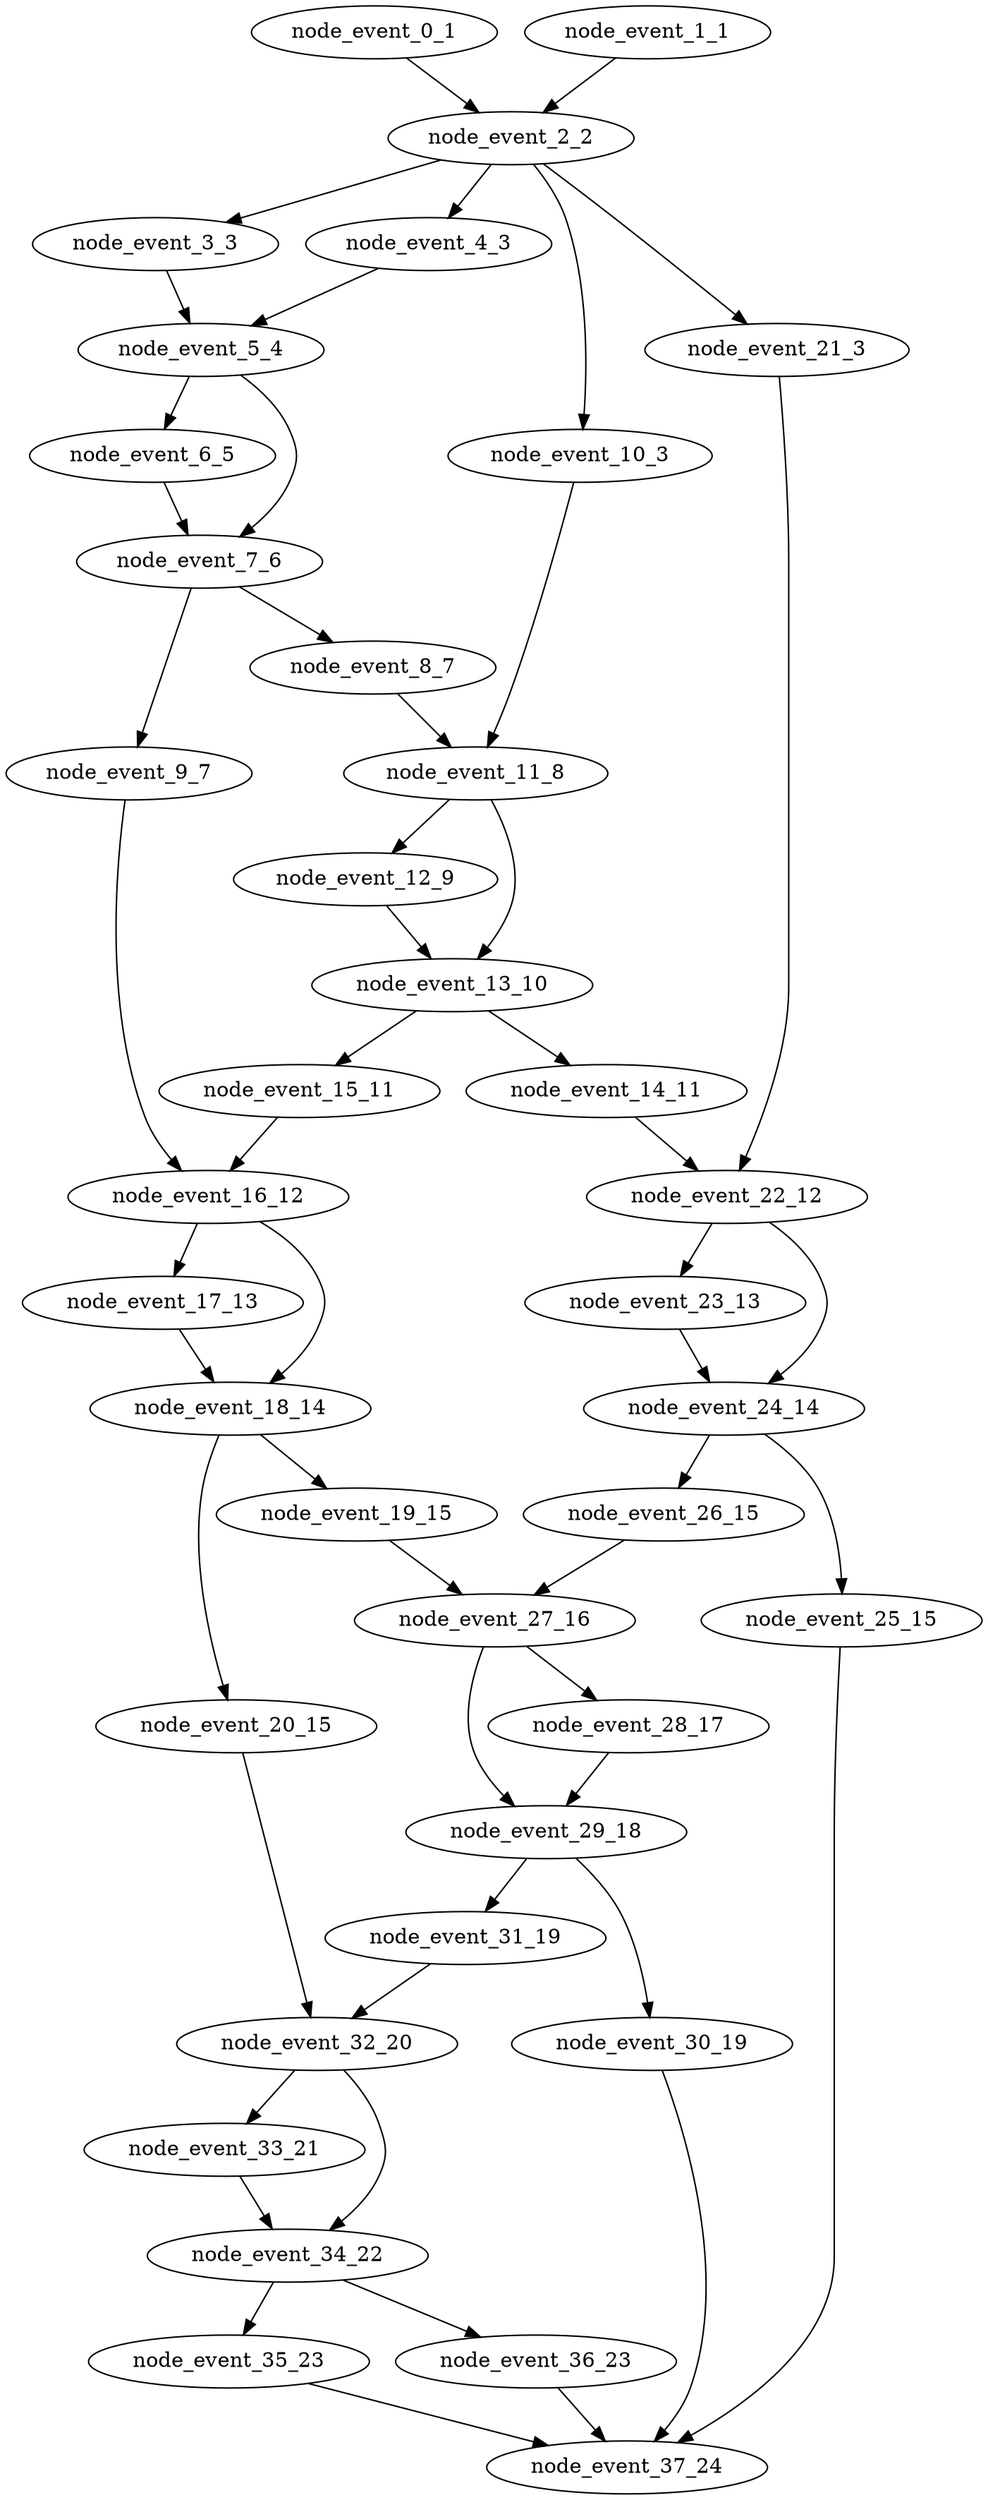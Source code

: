 digraph {
    node_event_0_1 [EventIndex="0" EventType="DotQasm.Scheduling.GateEvent" Depth="1" Dependencies="0" Latency="00:00:00.0010000" Priority="0.03600000000000002"];
    node_event_1_1 [EventIndex="1" EventType="DotQasm.Scheduling.GateEvent" Depth="1" Dependencies="0" Latency="00:00:00.0010000" Priority="0.03600000000000002"];
    node_event_2_2 [EventIndex="2" EventType="DotQasm.Scheduling.BarrierEvent" Depth="2" Dependencies="2" Latency="00:00:00.0010000" Priority="0.03500000000000002"];
    node_event_3_3 [EventIndex="3" EventType="DotQasm.Scheduling.GateEvent" Depth="3" Dependencies="3" Latency="00:00:00.0010000" Priority="0.034000000000000016"];
    node_event_4_3 [EventIndex="4" EventType="DotQasm.Scheduling.GateEvent" Depth="3" Dependencies="3" Latency="00:00:00.0010000" Priority="0.034000000000000016"];
    node_event_5_4 [EventIndex="5" EventType="DotQasm.Scheduling.ControlledGateEvent" Depth="4" Dependencies="8" Latency="00:00:00.0020000" Priority="0.033000000000000015"];
    node_event_6_5 [EventIndex="6" EventType="DotQasm.Scheduling.GateEvent" Depth="5" Dependencies="9" Latency="00:00:00.0010000" Priority="0.031000000000000014"];
    node_event_7_6 [EventIndex="7" EventType="DotQasm.Scheduling.ControlledGateEvent" Depth="6" Dependencies="19" Latency="00:00:00.0020000" Priority="0.030000000000000013"];
    node_event_8_7 [EventIndex="8" EventType="DotQasm.Scheduling.GateEvent" Depth="7" Dependencies="20" Latency="00:00:00.0010000" Priority="0.02800000000000001"];
    node_event_9_7 [EventIndex="9" EventType="DotQasm.Scheduling.GateEvent" Depth="7" Dependencies="20" Latency="00:00:00.0010000" Priority="0.022000000000000006"];
    node_event_10_3 [EventIndex="10" EventType="DotQasm.Scheduling.GateEvent" Depth="3" Dependencies="3" Latency="00:00:00.0010000" Priority="0.02800000000000001"];
    node_event_11_8 [EventIndex="11" EventType="DotQasm.Scheduling.ControlledGateEvent" Depth="8" Dependencies="25" Latency="00:00:00.0020000" Priority="0.02700000000000001"];
    node_event_12_9 [EventIndex="12" EventType="DotQasm.Scheduling.GateEvent" Depth="9" Dependencies="26" Latency="00:00:00.0010000" Priority="0.02500000000000001"];
    node_event_13_10 [EventIndex="13" EventType="DotQasm.Scheduling.ControlledGateEvent" Depth="10" Dependencies="53" Latency="00:00:00.0020000" Priority="0.024000000000000007"];
    node_event_14_11 [EventIndex="14" EventType="DotQasm.Scheduling.GateEvent" Depth="11" Dependencies="54" Latency="00:00:00.0010000" Priority="0.022000000000000006"];
    node_event_15_11 [EventIndex="15" EventType="DotQasm.Scheduling.GateEvent" Depth="11" Dependencies="54" Latency="00:00:00.0010000" Priority="0.022000000000000006"];
    node_event_16_12 [EventIndex="16" EventType="DotQasm.Scheduling.ControlledGateEvent" Depth="12" Dependencies="76" Latency="00:00:00.0020000" Priority="0.021000000000000005"];
    node_event_17_13 [EventIndex="17" EventType="DotQasm.Scheduling.GateEvent" Depth="13" Dependencies="77" Latency="00:00:00.0010000" Priority="0.019000000000000003"];
    node_event_18_14 [EventIndex="18" EventType="DotQasm.Scheduling.ControlledGateEvent" Depth="14" Dependencies="155" Latency="00:00:00.0020000" Priority="0.018000000000000002"];
    node_event_19_15 [EventIndex="19" EventType="DotQasm.Scheduling.GateEvent" Depth="15" Dependencies="156" Latency="00:00:00.0010000" Priority="0.016"];
    node_event_20_15 [EventIndex="20" EventType="DotQasm.Scheduling.GateEvent" Depth="15" Dependencies="156" Latency="00:00:00.0010000" Priority="0.010000000000000002"];
    node_event_21_3 [EventIndex="21" EventType="DotQasm.Scheduling.GateEvent" Depth="3" Dependencies="3" Latency="00:00:00.0010000" Priority="0.022000000000000006"];
    node_event_22_12 [EventIndex="22" EventType="DotQasm.Scheduling.ControlledGateEvent" Depth="12" Dependencies="59" Latency="00:00:00.0020000" Priority="0.021000000000000005"];
    node_event_23_13 [EventIndex="23" EventType="DotQasm.Scheduling.GateEvent" Depth="13" Dependencies="60" Latency="00:00:00.0010000" Priority="0.019000000000000003"];
    node_event_24_14 [EventIndex="24" EventType="DotQasm.Scheduling.ControlledGateEvent" Depth="14" Dependencies="121" Latency="00:00:00.0020000" Priority="0.018000000000000002"];
    node_event_25_15 [EventIndex="25" EventType="DotQasm.Scheduling.GateEvent" Depth="15" Dependencies="122" Latency="00:00:00.0010000" Priority="0.004"];
    node_event_26_15 [EventIndex="26" EventType="DotQasm.Scheduling.GateEvent" Depth="15" Dependencies="122" Latency="00:00:00.0010000" Priority="0.016"];
    node_event_27_16 [EventIndex="27" EventType="DotQasm.Scheduling.ControlledGateEvent" Depth="16" Dependencies="280" Latency="00:00:00.0020000" Priority="0.015000000000000001"];
    node_event_28_17 [EventIndex="28" EventType="DotQasm.Scheduling.GateEvent" Depth="17" Dependencies="281" Latency="00:00:00.0010000" Priority="0.013000000000000001"];
    node_event_29_18 [EventIndex="29" EventType="DotQasm.Scheduling.ControlledGateEvent" Depth="18" Dependencies="563" Latency="00:00:00.0020000" Priority="0.012000000000000002"];
    node_event_30_19 [EventIndex="30" EventType="DotQasm.Scheduling.GateEvent" Depth="19" Dependencies="564" Latency="00:00:00.0010000" Priority="0.004"];
    node_event_31_19 [EventIndex="31" EventType="DotQasm.Scheduling.GateEvent" Depth="19" Dependencies="564" Latency="00:00:00.0010000" Priority="0.010000000000000002"];
    node_event_32_20 [EventIndex="32" EventType="DotQasm.Scheduling.ControlledGateEvent" Depth="20" Dependencies="722" Latency="00:00:00.0020000" Priority="0.009000000000000001"];
    node_event_33_21 [EventIndex="33" EventType="DotQasm.Scheduling.GateEvent" Depth="21" Dependencies="723" Latency="00:00:00.0010000" Priority="0.007"];
    node_event_34_22 [EventIndex="34" EventType="DotQasm.Scheduling.ControlledGateEvent" Depth="22" Dependencies="1447" Latency="00:00:00.0020000" Priority="0.006"];
    node_event_35_23 [EventIndex="35" EventType="DotQasm.Scheduling.GateEvent" Depth="23" Dependencies="1448" Latency="00:00:00.0010000" Priority="0.004"];
    node_event_36_23 [EventIndex="36" EventType="DotQasm.Scheduling.GateEvent" Depth="23" Dependencies="1448" Latency="00:00:00.0010000" Priority="0.004"];
    node_event_37_24 [EventIndex="37" EventType="DotQasm.Scheduling.MeasurementEvent" Depth="24" Dependencies="3586" Latency="00:00:00.0030000" Priority="0.003"];
    node_event_0_1 -> node_event_2_2;
    node_event_1_1 -> node_event_2_2;
    node_event_2_2 -> node_event_3_3;
    node_event_2_2 -> node_event_4_3;
    node_event_2_2 -> node_event_10_3;
    node_event_2_2 -> node_event_21_3;
    node_event_3_3 -> node_event_5_4;
    node_event_4_3 -> node_event_5_4;
    node_event_5_4 -> node_event_6_5;
    node_event_5_4 -> node_event_7_6;
    node_event_6_5 -> node_event_7_6;
    node_event_7_6 -> node_event_8_7;
    node_event_7_6 -> node_event_9_7;
    node_event_8_7 -> node_event_11_8;
    node_event_9_7 -> node_event_16_12;
    node_event_10_3 -> node_event_11_8;
    node_event_11_8 -> node_event_12_9;
    node_event_11_8 -> node_event_13_10;
    node_event_12_9 -> node_event_13_10;
    node_event_13_10 -> node_event_14_11;
    node_event_13_10 -> node_event_15_11;
    node_event_14_11 -> node_event_22_12;
    node_event_15_11 -> node_event_16_12;
    node_event_16_12 -> node_event_17_13;
    node_event_16_12 -> node_event_18_14;
    node_event_17_13 -> node_event_18_14;
    node_event_18_14 -> node_event_19_15;
    node_event_18_14 -> node_event_20_15;
    node_event_19_15 -> node_event_27_16;
    node_event_20_15 -> node_event_32_20;
    node_event_21_3 -> node_event_22_12;
    node_event_22_12 -> node_event_23_13;
    node_event_22_12 -> node_event_24_14;
    node_event_23_13 -> node_event_24_14;
    node_event_24_14 -> node_event_25_15;
    node_event_24_14 -> node_event_26_15;
    node_event_25_15 -> node_event_37_24;
    node_event_26_15 -> node_event_27_16;
    node_event_27_16 -> node_event_28_17;
    node_event_27_16 -> node_event_29_18;
    node_event_28_17 -> node_event_29_18;
    node_event_29_18 -> node_event_30_19;
    node_event_29_18 -> node_event_31_19;
    node_event_30_19 -> node_event_37_24;
    node_event_31_19 -> node_event_32_20;
    node_event_32_20 -> node_event_33_21;
    node_event_32_20 -> node_event_34_22;
    node_event_33_21 -> node_event_34_22;
    node_event_34_22 -> node_event_35_23;
    node_event_34_22 -> node_event_36_23;
    node_event_35_23 -> node_event_37_24;
    node_event_36_23 -> node_event_37_24;
}
